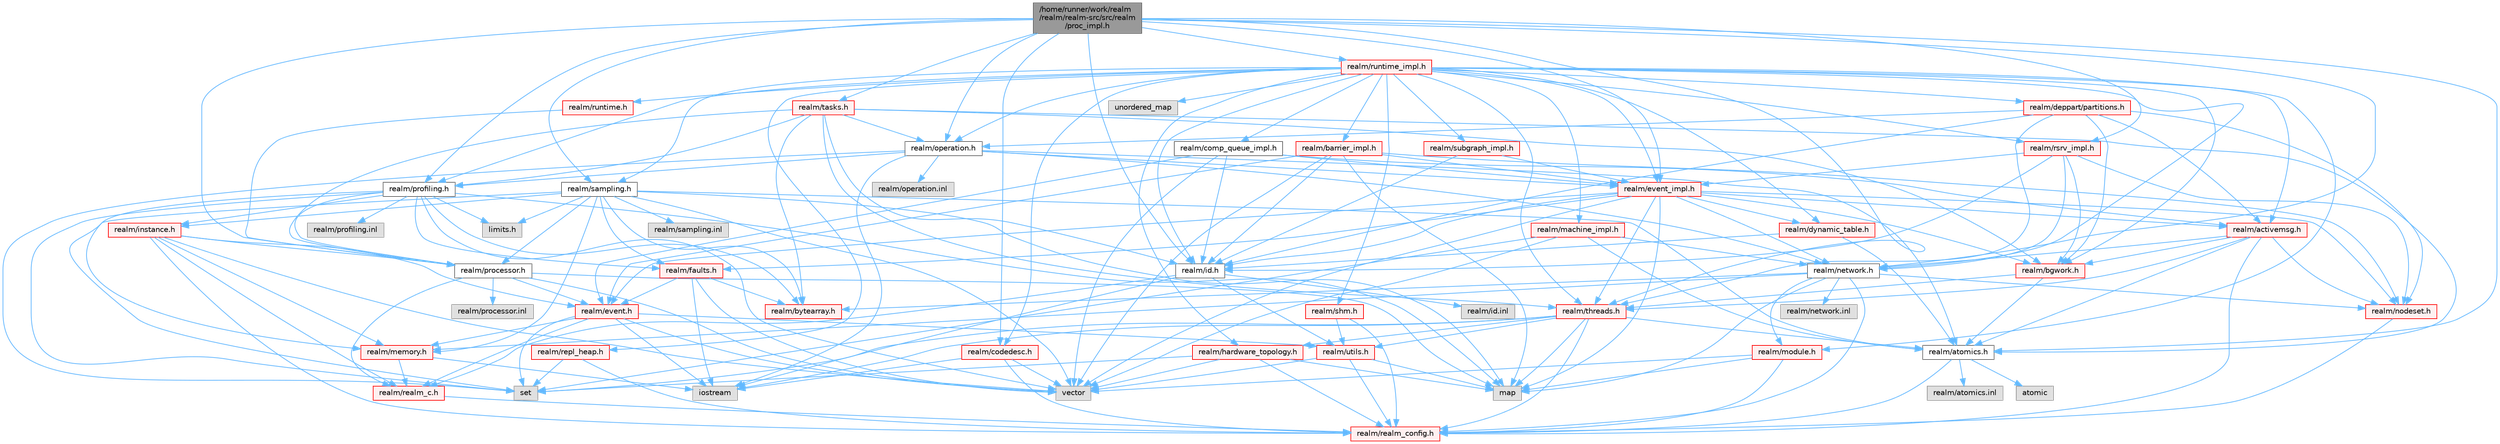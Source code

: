 digraph "/home/runner/work/realm/realm/realm-src/src/realm/proc_impl.h"
{
 // LATEX_PDF_SIZE
  bgcolor="transparent";
  edge [fontname=Helvetica,fontsize=10,labelfontname=Helvetica,labelfontsize=10];
  node [fontname=Helvetica,fontsize=10,shape=box,height=0.2,width=0.4];
  Node1 [id="Node000001",label="/home/runner/work/realm\l/realm/realm-src/src/realm\l/proc_impl.h",height=0.2,width=0.4,color="gray40", fillcolor="grey60", style="filled", fontcolor="black",tooltip=" "];
  Node1 -> Node2 [id="edge1_Node000001_Node000002",color="steelblue1",style="solid",tooltip=" "];
  Node2 [id="Node000002",label="realm/processor.h",height=0.2,width=0.4,color="grey40", fillcolor="white", style="filled",URL="$processor_8h.html",tooltip=" "];
  Node2 -> Node3 [id="edge2_Node000002_Node000003",color="steelblue1",style="solid",tooltip=" "];
  Node3 [id="Node000003",label="realm/realm_c.h",height=0.2,width=0.4,color="red", fillcolor="#FFF0F0", style="filled",URL="$realm__c_8h.html",tooltip=" "];
  Node3 -> Node4 [id="edge3_Node000003_Node000004",color="steelblue1",style="solid",tooltip=" "];
  Node4 [id="Node000004",label="realm/realm_config.h",height=0.2,width=0.4,color="red", fillcolor="#FFF0F0", style="filled",URL="$realm__config_8h.html",tooltip=" "];
  Node2 -> Node9 [id="edge4_Node000002_Node000009",color="steelblue1",style="solid",tooltip=" "];
  Node9 [id="Node000009",label="realm/event.h",height=0.2,width=0.4,color="red", fillcolor="#FFF0F0", style="filled",URL="$event_8h.html",tooltip=" "];
  Node9 -> Node3 [id="edge5_Node000009_Node000003",color="steelblue1",style="solid",tooltip=" "];
  Node9 -> Node10 [id="edge6_Node000009_Node000010",color="steelblue1",style="solid",tooltip=" "];
  Node10 [id="Node000010",label="realm/utils.h",height=0.2,width=0.4,color="red", fillcolor="#FFF0F0", style="filled",URL="$utils_8h.html",tooltip=" "];
  Node10 -> Node4 [id="edge7_Node000010_Node000004",color="steelblue1",style="solid",tooltip=" "];
  Node10 -> Node13 [id="edge8_Node000010_Node000013",color="steelblue1",style="solid",tooltip=" "];
  Node13 [id="Node000013",label="vector",height=0.2,width=0.4,color="grey60", fillcolor="#E0E0E0", style="filled",tooltip=" "];
  Node10 -> Node14 [id="edge9_Node000010_Node000014",color="steelblue1",style="solid",tooltip=" "];
  Node14 [id="Node000014",label="map",height=0.2,width=0.4,color="grey60", fillcolor="#E0E0E0", style="filled",tooltip=" "];
  Node9 -> Node19 [id="edge10_Node000009_Node000019",color="steelblue1",style="solid",tooltip=" "];
  Node19 [id="Node000019",label="realm/memory.h",height=0.2,width=0.4,color="red", fillcolor="#FFF0F0", style="filled",URL="$memory_8h.html",tooltip=" "];
  Node19 -> Node3 [id="edge11_Node000019_Node000003",color="steelblue1",style="solid",tooltip=" "];
  Node19 -> Node20 [id="edge12_Node000019_Node000020",color="steelblue1",style="solid",tooltip=" "];
  Node20 [id="Node000020",label="iostream",height=0.2,width=0.4,color="grey60", fillcolor="#E0E0E0", style="filled",tooltip=" "];
  Node9 -> Node13 [id="edge13_Node000009_Node000013",color="steelblue1",style="solid",tooltip=" "];
  Node9 -> Node22 [id="edge14_Node000009_Node000022",color="steelblue1",style="solid",tooltip=" "];
  Node22 [id="Node000022",label="set",height=0.2,width=0.4,color="grey60", fillcolor="#E0E0E0", style="filled",tooltip=" "];
  Node9 -> Node20 [id="edge15_Node000009_Node000020",color="steelblue1",style="solid",tooltip=" "];
  Node2 -> Node13 [id="edge16_Node000002_Node000013",color="steelblue1",style="solid",tooltip=" "];
  Node2 -> Node14 [id="edge17_Node000002_Node000014",color="steelblue1",style="solid",tooltip=" "];
  Node2 -> Node24 [id="edge18_Node000002_Node000024",color="steelblue1",style="solid",tooltip=" "];
  Node24 [id="Node000024",label="realm/processor.inl",height=0.2,width=0.4,color="grey60", fillcolor="#E0E0E0", style="filled",tooltip=" "];
  Node1 -> Node25 [id="edge19_Node000001_Node000025",color="steelblue1",style="solid",tooltip=" "];
  Node25 [id="Node000025",label="realm/id.h",height=0.2,width=0.4,color="grey40", fillcolor="white", style="filled",URL="$id_8h.html",tooltip=" "];
  Node25 -> Node3 [id="edge20_Node000025_Node000003",color="steelblue1",style="solid",tooltip=" "];
  Node25 -> Node10 [id="edge21_Node000025_Node000010",color="steelblue1",style="solid",tooltip=" "];
  Node25 -> Node20 [id="edge22_Node000025_Node000020",color="steelblue1",style="solid",tooltip=" "];
  Node25 -> Node26 [id="edge23_Node000025_Node000026",color="steelblue1",style="solid",tooltip=" "];
  Node26 [id="Node000026",label="realm/id.inl",height=0.2,width=0.4,color="grey60", fillcolor="#E0E0E0", style="filled",tooltip=" "];
  Node1 -> Node27 [id="edge24_Node000001_Node000027",color="steelblue1",style="solid",tooltip=" "];
  Node27 [id="Node000027",label="realm/atomics.h",height=0.2,width=0.4,color="grey40", fillcolor="white", style="filled",URL="$atomics_8h.html",tooltip=" "];
  Node27 -> Node4 [id="edge25_Node000027_Node000004",color="steelblue1",style="solid",tooltip=" "];
  Node27 -> Node28 [id="edge26_Node000027_Node000028",color="steelblue1",style="solid",tooltip=" "];
  Node28 [id="Node000028",label="atomic",height=0.2,width=0.4,color="grey60", fillcolor="#E0E0E0", style="filled",tooltip=" "];
  Node27 -> Node29 [id="edge27_Node000027_Node000029",color="steelblue1",style="solid",tooltip=" "];
  Node29 [id="Node000029",label="realm/atomics.inl",height=0.2,width=0.4,color="grey60", fillcolor="#E0E0E0", style="filled",tooltip=" "];
  Node1 -> Node30 [id="edge28_Node000001_Node000030",color="steelblue1",style="solid",tooltip=" "];
  Node30 [id="Node000030",label="realm/network.h",height=0.2,width=0.4,color="grey40", fillcolor="white", style="filled",URL="$network_8h.html",tooltip=" "];
  Node30 -> Node4 [id="edge29_Node000030_Node000004",color="steelblue1",style="solid",tooltip=" "];
  Node30 -> Node31 [id="edge30_Node000030_Node000031",color="steelblue1",style="solid",tooltip=" "];
  Node31 [id="Node000031",label="realm/module.h",height=0.2,width=0.4,color="red", fillcolor="#FFF0F0", style="filled",URL="$module_8h.html",tooltip=" "];
  Node31 -> Node4 [id="edge31_Node000031_Node000004",color="steelblue1",style="solid",tooltip=" "];
  Node31 -> Node13 [id="edge32_Node000031_Node000013",color="steelblue1",style="solid",tooltip=" "];
  Node31 -> Node14 [id="edge33_Node000031_Node000014",color="steelblue1",style="solid",tooltip=" "];
  Node30 -> Node35 [id="edge34_Node000030_Node000035",color="steelblue1",style="solid",tooltip=" "];
  Node35 [id="Node000035",label="realm/nodeset.h",height=0.2,width=0.4,color="red", fillcolor="#FFF0F0", style="filled",URL="$nodeset_8h.html",tooltip=" "];
  Node35 -> Node4 [id="edge35_Node000035_Node000004",color="steelblue1",style="solid",tooltip=" "];
  Node30 -> Node19 [id="edge36_Node000030_Node000019",color="steelblue1",style="solid",tooltip=" "];
  Node30 -> Node40 [id="edge37_Node000030_Node000040",color="steelblue1",style="solid",tooltip=" "];
  Node40 [id="Node000040",label="realm/bytearray.h",height=0.2,width=0.4,color="red", fillcolor="#FFF0F0", style="filled",URL="$bytearray_8h.html",tooltip=" "];
  Node30 -> Node14 [id="edge38_Node000030_Node000014",color="steelblue1",style="solid",tooltip=" "];
  Node30 -> Node42 [id="edge39_Node000030_Node000042",color="steelblue1",style="solid",tooltip=" "];
  Node42 [id="Node000042",label="realm/network.inl",height=0.2,width=0.4,color="grey60", fillcolor="#E0E0E0", style="filled",tooltip=" "];
  Node1 -> Node43 [id="edge40_Node000001_Node000043",color="steelblue1",style="solid",tooltip=" "];
  Node43 [id="Node000043",label="realm/operation.h",height=0.2,width=0.4,color="grey40", fillcolor="white", style="filled",URL="$operation_8h.html",tooltip=" "];
  Node43 -> Node44 [id="edge41_Node000043_Node000044",color="steelblue1",style="solid",tooltip=" "];
  Node44 [id="Node000044",label="realm/profiling.h",height=0.2,width=0.4,color="grey40", fillcolor="white", style="filled",URL="$profiling_8h.html",tooltip=" "];
  Node44 -> Node45 [id="edge42_Node000044_Node000045",color="steelblue1",style="solid",tooltip=" "];
  Node45 [id="Node000045",label="limits.h",height=0.2,width=0.4,color="grey60", fillcolor="#E0E0E0", style="filled",tooltip=" "];
  Node44 -> Node13 [id="edge43_Node000044_Node000013",color="steelblue1",style="solid",tooltip=" "];
  Node44 -> Node22 [id="edge44_Node000044_Node000022",color="steelblue1",style="solid",tooltip=" "];
  Node44 -> Node14 [id="edge45_Node000044_Node000014",color="steelblue1",style="solid",tooltip=" "];
  Node44 -> Node40 [id="edge46_Node000044_Node000040",color="steelblue1",style="solid",tooltip=" "];
  Node44 -> Node2 [id="edge47_Node000044_Node000002",color="steelblue1",style="solid",tooltip=" "];
  Node44 -> Node19 [id="edge48_Node000044_Node000019",color="steelblue1",style="solid",tooltip=" "];
  Node44 -> Node46 [id="edge49_Node000044_Node000046",color="steelblue1",style="solid",tooltip=" "];
  Node46 [id="Node000046",label="realm/instance.h",height=0.2,width=0.4,color="red", fillcolor="#FFF0F0", style="filled",URL="$instance_8h.html",tooltip=" "];
  Node46 -> Node4 [id="edge50_Node000046_Node000004",color="steelblue1",style="solid",tooltip=" "];
  Node46 -> Node3 [id="edge51_Node000046_Node000003",color="steelblue1",style="solid",tooltip=" "];
  Node46 -> Node9 [id="edge52_Node000046_Node000009",color="steelblue1",style="solid",tooltip=" "];
  Node46 -> Node19 [id="edge53_Node000046_Node000019",color="steelblue1",style="solid",tooltip=" "];
  Node46 -> Node2 [id="edge54_Node000046_Node000002",color="steelblue1",style="solid",tooltip=" "];
  Node46 -> Node13 [id="edge55_Node000046_Node000013",color="steelblue1",style="solid",tooltip=" "];
  Node44 -> Node58 [id="edge56_Node000044_Node000058",color="steelblue1",style="solid",tooltip=" "];
  Node58 [id="Node000058",label="realm/faults.h",height=0.2,width=0.4,color="red", fillcolor="#FFF0F0", style="filled",URL="$faults_8h.html",tooltip=" "];
  Node58 -> Node40 [id="edge57_Node000058_Node000040",color="steelblue1",style="solid",tooltip=" "];
  Node58 -> Node9 [id="edge58_Node000058_Node000009",color="steelblue1",style="solid",tooltip=" "];
  Node58 -> Node13 [id="edge59_Node000058_Node000013",color="steelblue1",style="solid",tooltip=" "];
  Node58 -> Node20 [id="edge60_Node000058_Node000020",color="steelblue1",style="solid",tooltip=" "];
  Node44 -> Node59 [id="edge61_Node000044_Node000059",color="steelblue1",style="solid",tooltip=" "];
  Node59 [id="Node000059",label="realm/profiling.inl",height=0.2,width=0.4,color="grey60", fillcolor="#E0E0E0", style="filled",tooltip=" "];
  Node43 -> Node60 [id="edge62_Node000043_Node000060",color="steelblue1",style="solid",tooltip=" "];
  Node60 [id="Node000060",label="realm/event_impl.h",height=0.2,width=0.4,color="red", fillcolor="#FFF0F0", style="filled",URL="$event__impl_8h.html",tooltip=" "];
  Node60 -> Node9 [id="edge63_Node000060_Node000009",color="steelblue1",style="solid",tooltip=" "];
  Node60 -> Node25 [id="edge64_Node000060_Node000025",color="steelblue1",style="solid",tooltip=" "];
  Node60 -> Node35 [id="edge65_Node000060_Node000035",color="steelblue1",style="solid",tooltip=" "];
  Node60 -> Node58 [id="edge66_Node000060_Node000058",color="steelblue1",style="solid",tooltip=" "];
  Node60 -> Node30 [id="edge67_Node000060_Node000030",color="steelblue1",style="solid",tooltip=" "];
  Node60 -> Node61 [id="edge68_Node000060_Node000061",color="steelblue1",style="solid",tooltip=" "];
  Node61 [id="Node000061",label="realm/activemsg.h",height=0.2,width=0.4,color="red", fillcolor="#FFF0F0", style="filled",URL="$activemsg_8h.html",tooltip=" "];
  Node61 -> Node4 [id="edge69_Node000061_Node000004",color="steelblue1",style="solid",tooltip=" "];
  Node61 -> Node35 [id="edge70_Node000061_Node000035",color="steelblue1",style="solid",tooltip=" "];
  Node61 -> Node30 [id="edge71_Node000061_Node000030",color="steelblue1",style="solid",tooltip=" "];
  Node61 -> Node27 [id="edge72_Node000061_Node000027",color="steelblue1",style="solid",tooltip=" "];
  Node61 -> Node64 [id="edge73_Node000061_Node000064",color="steelblue1",style="solid",tooltip=" "];
  Node64 [id="Node000064",label="realm/threads.h",height=0.2,width=0.4,color="red", fillcolor="#FFF0F0", style="filled",URL="$threads_8h.html",tooltip=" "];
  Node64 -> Node4 [id="edge74_Node000064_Node000004",color="steelblue1",style="solid",tooltip=" "];
  Node64 -> Node27 [id="edge75_Node000064_Node000027",color="steelblue1",style="solid",tooltip=" "];
  Node64 -> Node10 [id="edge76_Node000064_Node000010",color="steelblue1",style="solid",tooltip=" "];
  Node64 -> Node65 [id="edge77_Node000064_Node000065",color="steelblue1",style="solid",tooltip=" "];
  Node65 [id="Node000065",label="realm/hardware_topology.h",height=0.2,width=0.4,color="red", fillcolor="#FFF0F0", style="filled",URL="$hardware__topology_8h.html",tooltip=" "];
  Node65 -> Node4 [id="edge78_Node000065_Node000004",color="steelblue1",style="solid",tooltip=" "];
  Node65 -> Node22 [id="edge79_Node000065_Node000022",color="steelblue1",style="solid",tooltip=" "];
  Node65 -> Node14 [id="edge80_Node000065_Node000014",color="steelblue1",style="solid",tooltip=" "];
  Node65 -> Node13 [id="edge81_Node000065_Node000013",color="steelblue1",style="solid",tooltip=" "];
  Node64 -> Node22 [id="edge82_Node000064_Node000022",color="steelblue1",style="solid",tooltip=" "];
  Node64 -> Node14 [id="edge83_Node000064_Node000014",color="steelblue1",style="solid",tooltip=" "];
  Node64 -> Node20 [id="edge84_Node000064_Node000020",color="steelblue1",style="solid",tooltip=" "];
  Node61 -> Node69 [id="edge85_Node000061_Node000069",color="steelblue1",style="solid",tooltip=" "];
  Node69 [id="Node000069",label="realm/bgwork.h",height=0.2,width=0.4,color="red", fillcolor="#FFF0F0", style="filled",URL="$bgwork_8h.html",tooltip=" "];
  Node69 -> Node27 [id="edge86_Node000069_Node000027",color="steelblue1",style="solid",tooltip=" "];
  Node69 -> Node64 [id="edge87_Node000069_Node000064",color="steelblue1",style="solid",tooltip=" "];
  Node60 -> Node64 [id="edge88_Node000060_Node000064",color="steelblue1",style="solid",tooltip=" "];
  Node60 -> Node69 [id="edge89_Node000060_Node000069",color="steelblue1",style="solid",tooltip=" "];
  Node60 -> Node84 [id="edge90_Node000060_Node000084",color="steelblue1",style="solid",tooltip=" "];
  Node84 [id="Node000084",label="realm/dynamic_table.h",height=0.2,width=0.4,color="red", fillcolor="#FFF0F0", style="filled",URL="$dynamic__table_8h.html",tooltip=" "];
  Node84 -> Node27 [id="edge91_Node000084_Node000027",color="steelblue1",style="solid",tooltip=" "];
  Node84 -> Node25 [id="edge92_Node000084_Node000025",color="steelblue1",style="solid",tooltip=" "];
  Node60 -> Node13 [id="edge93_Node000060_Node000013",color="steelblue1",style="solid",tooltip=" "];
  Node60 -> Node14 [id="edge94_Node000060_Node000014",color="steelblue1",style="solid",tooltip=" "];
  Node43 -> Node27 [id="edge95_Node000043_Node000027",color="steelblue1",style="solid",tooltip=" "];
  Node43 -> Node30 [id="edge96_Node000043_Node000030",color="steelblue1",style="solid",tooltip=" "];
  Node43 -> Node22 [id="edge97_Node000043_Node000022",color="steelblue1",style="solid",tooltip=" "];
  Node43 -> Node20 [id="edge98_Node000043_Node000020",color="steelblue1",style="solid",tooltip=" "];
  Node43 -> Node87 [id="edge99_Node000043_Node000087",color="steelblue1",style="solid",tooltip=" "];
  Node87 [id="Node000087",label="realm/operation.inl",height=0.2,width=0.4,color="grey60", fillcolor="#E0E0E0", style="filled",tooltip=" "];
  Node1 -> Node44 [id="edge100_Node000001_Node000044",color="steelblue1",style="solid",tooltip=" "];
  Node1 -> Node88 [id="edge101_Node000001_Node000088",color="steelblue1",style="solid",tooltip=" "];
  Node88 [id="Node000088",label="realm/sampling.h",height=0.2,width=0.4,color="grey40", fillcolor="white", style="filled",URL="$sampling_8h.html",tooltip=" "];
  Node88 -> Node45 [id="edge102_Node000088_Node000045",color="steelblue1",style="solid",tooltip=" "];
  Node88 -> Node13 [id="edge103_Node000088_Node000013",color="steelblue1",style="solid",tooltip=" "];
  Node88 -> Node22 [id="edge104_Node000088_Node000022",color="steelblue1",style="solid",tooltip=" "];
  Node88 -> Node14 [id="edge105_Node000088_Node000014",color="steelblue1",style="solid",tooltip=" "];
  Node88 -> Node40 [id="edge106_Node000088_Node000040",color="steelblue1",style="solid",tooltip=" "];
  Node88 -> Node2 [id="edge107_Node000088_Node000002",color="steelblue1",style="solid",tooltip=" "];
  Node88 -> Node19 [id="edge108_Node000088_Node000019",color="steelblue1",style="solid",tooltip=" "];
  Node88 -> Node46 [id="edge109_Node000088_Node000046",color="steelblue1",style="solid",tooltip=" "];
  Node88 -> Node58 [id="edge110_Node000088_Node000058",color="steelblue1",style="solid",tooltip=" "];
  Node88 -> Node27 [id="edge111_Node000088_Node000027",color="steelblue1",style="solid",tooltip=" "];
  Node88 -> Node89 [id="edge112_Node000088_Node000089",color="steelblue1",style="solid",tooltip=" "];
  Node89 [id="Node000089",label="realm/sampling.inl",height=0.2,width=0.4,color="grey60", fillcolor="#E0E0E0", style="filled",tooltip=" "];
  Node1 -> Node90 [id="edge113_Node000001_Node000090",color="steelblue1",style="solid",tooltip=" "];
  Node90 [id="Node000090",label="realm/runtime_impl.h",height=0.2,width=0.4,color="red", fillcolor="#FFF0F0", style="filled",URL="$runtime__impl_8h.html",tooltip=" "];
  Node90 -> Node91 [id="edge114_Node000090_Node000091",color="steelblue1",style="solid",tooltip=" "];
  Node91 [id="Node000091",label="realm/runtime.h",height=0.2,width=0.4,color="red", fillcolor="#FFF0F0", style="filled",URL="$runtime_8h.html",tooltip=" "];
  Node91 -> Node2 [id="edge115_Node000091_Node000002",color="steelblue1",style="solid",tooltip=" "];
  Node90 -> Node25 [id="edge116_Node000090_Node000025",color="steelblue1",style="solid",tooltip=" "];
  Node90 -> Node30 [id="edge117_Node000090_Node000030",color="steelblue1",style="solid",tooltip=" "];
  Node90 -> Node43 [id="edge118_Node000090_Node000043",color="steelblue1",style="solid",tooltip=" "];
  Node90 -> Node44 [id="edge119_Node000090_Node000044",color="steelblue1",style="solid",tooltip=" "];
  Node90 -> Node84 [id="edge120_Node000090_Node000084",color="steelblue1",style="solid",tooltip=" "];
  Node90 -> Node92 [id="edge121_Node000090_Node000092",color="steelblue1",style="solid",tooltip=" "];
  Node92 [id="Node000092",label="realm/codedesc.h",height=0.2,width=0.4,color="red", fillcolor="#FFF0F0", style="filled",URL="$codedesc_8h.html",tooltip=" "];
  Node92 -> Node4 [id="edge122_Node000092_Node000004",color="steelblue1",style="solid",tooltip=" "];
  Node92 -> Node13 [id="edge123_Node000092_Node000013",color="steelblue1",style="solid",tooltip=" "];
  Node92 -> Node20 [id="edge124_Node000092_Node000020",color="steelblue1",style="solid",tooltip=" "];
  Node90 -> Node94 [id="edge125_Node000090_Node000094",color="steelblue1",style="solid",tooltip=" "];
  Node94 [id="Node000094",label="realm/deppart/partitions.h",height=0.2,width=0.4,color="red", fillcolor="#FFF0F0", style="filled",URL="$partitions_8h.html",tooltip=" "];
  Node94 -> Node61 [id="edge126_Node000094_Node000061",color="steelblue1",style="solid",tooltip=" "];
  Node94 -> Node25 [id="edge127_Node000094_Node000025",color="steelblue1",style="solid",tooltip=" "];
  Node94 -> Node43 [id="edge128_Node000094_Node000043",color="steelblue1",style="solid",tooltip=" "];
  Node94 -> Node64 [id="edge129_Node000094_Node000064",color="steelblue1",style="solid",tooltip=" "];
  Node94 -> Node35 [id="edge130_Node000094_Node000035",color="steelblue1",style="solid",tooltip=" "];
  Node94 -> Node69 [id="edge131_Node000094_Node000069",color="steelblue1",style="solid",tooltip=" "];
  Node90 -> Node110 [id="edge132_Node000090_Node000110",color="steelblue1",style="solid",tooltip=" "];
  Node110 [id="Node000110",label="realm/comp_queue_impl.h",height=0.2,width=0.4,color="grey40", fillcolor="white", style="filled",URL="$comp__queue__impl_8h.html",tooltip=" "];
  Node110 -> Node9 [id="edge133_Node000110_Node000009",color="steelblue1",style="solid",tooltip=" "];
  Node110 -> Node25 [id="edge134_Node000110_Node000025",color="steelblue1",style="solid",tooltip=" "];
  Node110 -> Node61 [id="edge135_Node000110_Node000061",color="steelblue1",style="solid",tooltip=" "];
  Node110 -> Node60 [id="edge136_Node000110_Node000060",color="steelblue1",style="solid",tooltip=" "];
  Node110 -> Node13 [id="edge137_Node000110_Node000013",color="steelblue1",style="solid",tooltip=" "];
  Node90 -> Node60 [id="edge138_Node000090_Node000060",color="steelblue1",style="solid",tooltip=" "];
  Node90 -> Node111 [id="edge139_Node000090_Node000111",color="steelblue1",style="solid",tooltip=" "];
  Node111 [id="Node000111",label="realm/barrier_impl.h",height=0.2,width=0.4,color="red", fillcolor="#FFF0F0", style="filled",URL="$barrier__impl_8h.html",tooltip=" "];
  Node111 -> Node9 [id="edge140_Node000111_Node000009",color="steelblue1",style="solid",tooltip=" "];
  Node111 -> Node60 [id="edge141_Node000111_Node000060",color="steelblue1",style="solid",tooltip=" "];
  Node111 -> Node25 [id="edge142_Node000111_Node000025",color="steelblue1",style="solid",tooltip=" "];
  Node111 -> Node35 [id="edge143_Node000111_Node000035",color="steelblue1",style="solid",tooltip=" "];
  Node111 -> Node13 [id="edge144_Node000111_Node000013",color="steelblue1",style="solid",tooltip=" "];
  Node111 -> Node14 [id="edge145_Node000111_Node000014",color="steelblue1",style="solid",tooltip=" "];
  Node90 -> Node113 [id="edge146_Node000090_Node000113",color="steelblue1",style="solid",tooltip=" "];
  Node113 [id="Node000113",label="realm/rsrv_impl.h",height=0.2,width=0.4,color="red", fillcolor="#FFF0F0", style="filled",URL="$rsrv__impl_8h.html",tooltip=" "];
  Node113 -> Node25 [id="edge147_Node000113_Node000025",color="steelblue1",style="solid",tooltip=" "];
  Node113 -> Node30 [id="edge148_Node000113_Node000030",color="steelblue1",style="solid",tooltip=" "];
  Node113 -> Node35 [id="edge149_Node000113_Node000035",color="steelblue1",style="solid",tooltip=" "];
  Node113 -> Node69 [id="edge150_Node000113_Node000069",color="steelblue1",style="solid",tooltip=" "];
  Node113 -> Node60 [id="edge151_Node000113_Node000060",color="steelblue1",style="solid",tooltip=" "];
  Node90 -> Node116 [id="edge152_Node000090_Node000116",color="steelblue1",style="solid",tooltip=" "];
  Node116 [id="Node000116",label="realm/subgraph_impl.h",height=0.2,width=0.4,color="red", fillcolor="#FFF0F0", style="filled",URL="$subgraph__impl_8h.html",tooltip=" "];
  Node116 -> Node25 [id="edge153_Node000116_Node000025",color="steelblue1",style="solid",tooltip=" "];
  Node116 -> Node60 [id="edge154_Node000116_Node000060",color="steelblue1",style="solid",tooltip=" "];
  Node90 -> Node119 [id="edge155_Node000090_Node000119",color="steelblue1",style="solid",tooltip=" "];
  Node119 [id="Node000119",label="realm/machine_impl.h",height=0.2,width=0.4,color="red", fillcolor="#FFF0F0", style="filled",URL="$machine__impl_8h.html",tooltip=" "];
  Node119 -> Node30 [id="edge156_Node000119_Node000030",color="steelblue1",style="solid",tooltip=" "];
  Node119 -> Node27 [id="edge157_Node000119_Node000027",color="steelblue1",style="solid",tooltip=" "];
  Node119 -> Node13 [id="edge158_Node000119_Node000013",color="steelblue1",style="solid",tooltip=" "];
  Node119 -> Node22 [id="edge159_Node000119_Node000022",color="steelblue1",style="solid",tooltip=" "];
  Node90 -> Node64 [id="edge160_Node000090_Node000064",color="steelblue1",style="solid",tooltip=" "];
  Node90 -> Node88 [id="edge161_Node000090_Node000088",color="steelblue1",style="solid",tooltip=" "];
  Node90 -> Node31 [id="edge162_Node000090_Node000031",color="steelblue1",style="solid",tooltip=" "];
  Node90 -> Node69 [id="edge163_Node000090_Node000069",color="steelblue1",style="solid",tooltip=" "];
  Node90 -> Node61 [id="edge164_Node000090_Node000061",color="steelblue1",style="solid",tooltip=" "];
  Node90 -> Node122 [id="edge165_Node000090_Node000122",color="steelblue1",style="solid",tooltip=" "];
  Node122 [id="Node000122",label="realm/repl_heap.h",height=0.2,width=0.4,color="red", fillcolor="#FFF0F0", style="filled",URL="$repl__heap_8h.html",tooltip=" "];
  Node122 -> Node4 [id="edge166_Node000122_Node000004",color="steelblue1",style="solid",tooltip=" "];
  Node122 -> Node22 [id="edge167_Node000122_Node000022",color="steelblue1",style="solid",tooltip=" "];
  Node90 -> Node123 [id="edge168_Node000090_Node000123",color="steelblue1",style="solid",tooltip=" "];
  Node123 [id="Node000123",label="realm/shm.h",height=0.2,width=0.4,color="red", fillcolor="#FFF0F0", style="filled",URL="$shm_8h.html",tooltip=" "];
  Node123 -> Node4 [id="edge169_Node000123_Node000004",color="steelblue1",style="solid",tooltip=" "];
  Node123 -> Node10 [id="edge170_Node000123_Node000010",color="steelblue1",style="solid",tooltip=" "];
  Node90 -> Node65 [id="edge171_Node000090_Node000065",color="steelblue1",style="solid",tooltip=" "];
  Node90 -> Node33 [id="edge172_Node000090_Node000033",color="steelblue1",style="solid",tooltip=" "];
  Node33 [id="Node000033",label="unordered_map",height=0.2,width=0.4,color="grey60", fillcolor="#E0E0E0", style="filled",tooltip=" "];
  Node1 -> Node60 [id="edge173_Node000001_Node000060",color="steelblue1",style="solid",tooltip=" "];
  Node1 -> Node113 [id="edge174_Node000001_Node000113",color="steelblue1",style="solid",tooltip=" "];
  Node1 -> Node124 [id="edge175_Node000001_Node000124",color="steelblue1",style="solid",tooltip=" "];
  Node124 [id="Node000124",label="realm/tasks.h",height=0.2,width=0.4,color="red", fillcolor="#FFF0F0", style="filled",URL="$tasks_8h.html",tooltip=" "];
  Node124 -> Node2 [id="edge176_Node000124_Node000002",color="steelblue1",style="solid",tooltip=" "];
  Node124 -> Node25 [id="edge177_Node000124_Node000025",color="steelblue1",style="solid",tooltip=" "];
  Node124 -> Node43 [id="edge178_Node000124_Node000043",color="steelblue1",style="solid",tooltip=" "];
  Node124 -> Node44 [id="edge179_Node000124_Node000044",color="steelblue1",style="solid",tooltip=" "];
  Node124 -> Node64 [id="edge180_Node000124_Node000064",color="steelblue1",style="solid",tooltip=" "];
  Node124 -> Node40 [id="edge181_Node000124_Node000040",color="steelblue1",style="solid",tooltip=" "];
  Node124 -> Node27 [id="edge182_Node000124_Node000027",color="steelblue1",style="solid",tooltip=" "];
  Node124 -> Node69 [id="edge183_Node000124_Node000069",color="steelblue1",style="solid",tooltip=" "];
  Node1 -> Node64 [id="edge184_Node000001_Node000064",color="steelblue1",style="solid",tooltip=" "];
  Node1 -> Node92 [id="edge185_Node000001_Node000092",color="steelblue1",style="solid",tooltip=" "];
}
